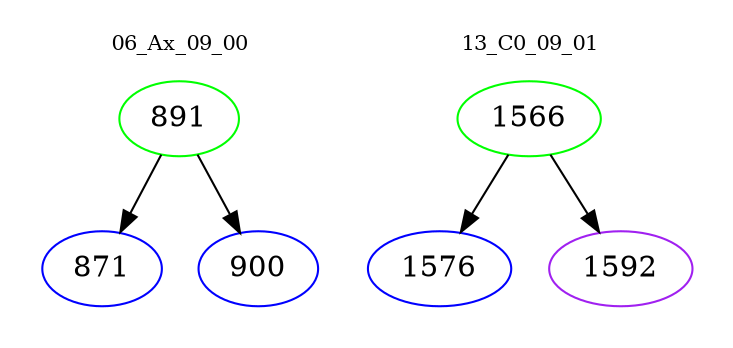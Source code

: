 digraph{
subgraph cluster_0 {
color = white
label = "06_Ax_09_00";
fontsize=10;
T0_891 [label="891", color="green"]
T0_891 -> T0_871 [color="black"]
T0_871 [label="871", color="blue"]
T0_891 -> T0_900 [color="black"]
T0_900 [label="900", color="blue"]
}
subgraph cluster_1 {
color = white
label = "13_C0_09_01";
fontsize=10;
T1_1566 [label="1566", color="green"]
T1_1566 -> T1_1576 [color="black"]
T1_1576 [label="1576", color="blue"]
T1_1566 -> T1_1592 [color="black"]
T1_1592 [label="1592", color="purple"]
}
}
